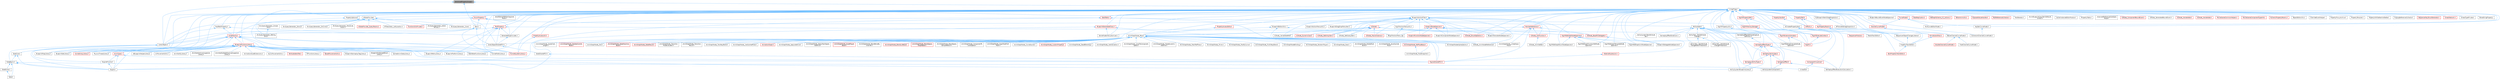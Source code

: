 digraph "SerializedPropertyScope.h"
{
 // INTERACTIVE_SVG=YES
 // LATEX_PDF_SIZE
  bgcolor="transparent";
  edge [fontname=Helvetica,fontsize=10,labelfontname=Helvetica,labelfontsize=10];
  node [fontname=Helvetica,fontsize=10,shape=box,height=0.2,width=0.4];
  Node1 [id="Node000001",label="SerializedPropertyScope.h",height=0.2,width=0.4,color="gray40", fillcolor="grey60", style="filled", fontcolor="black",tooltip=" "];
  Node1 -> Node2 [id="edge1_Node000001_Node000002",dir="back",color="steelblue1",style="solid",tooltip=" "];
  Node2 [id="Node000002",label="CoreUObject.h",height=0.2,width=0.4,color="grey40", fillcolor="white", style="filled",URL="$d0/ded/CoreUObject_8h.html",tooltip=" "];
  Node2 -> Node3 [id="edge2_Node000002_Node000003",dir="back",color="steelblue1",style="solid",tooltip=" "];
  Node3 [id="Node000003",label="Engine.h",height=0.2,width=0.4,color="grey40", fillcolor="white", style="filled",URL="$d1/d34/Public_2Engine_8h.html",tooltip=" "];
  Node2 -> Node4 [id="edge3_Node000002_Node000004",dir="back",color="steelblue1",style="solid",tooltip=" "];
  Node4 [id="Node000004",label="EngineMinimal.h",height=0.2,width=0.4,color="grey40", fillcolor="white", style="filled",URL="$d0/d2c/EngineMinimal_8h.html",tooltip=" "];
  Node4 -> Node3 [id="edge4_Node000004_Node000003",dir="back",color="steelblue1",style="solid",tooltip=" "];
  Node2 -> Node5 [id="edge5_Node000002_Node000005",dir="back",color="steelblue1",style="solid",tooltip=" "];
  Node5 [id="Node000005",label="SlateBasics.h",height=0.2,width=0.4,color="grey40", fillcolor="white", style="filled",URL="$da/d2f/SlateBasics_8h.html",tooltip=" "];
  Node5 -> Node3 [id="edge6_Node000005_Node000003",dir="back",color="steelblue1",style="solid",tooltip=" "];
  Node5 -> Node6 [id="edge7_Node000005_Node000006",dir="back",color="steelblue1",style="solid",tooltip=" "];
  Node6 [id="Node000006",label="Slate.h",height=0.2,width=0.4,color="grey40", fillcolor="white", style="filled",URL="$d2/dc0/Slate_8h.html",tooltip=" "];
  Node5 -> Node7 [id="edge8_Node000005_Node000007",dir="back",color="steelblue1",style="solid",tooltip=" "];
  Node7 [id="Node000007",label="SlateExtras.h",height=0.2,width=0.4,color="grey40", fillcolor="white", style="filled",URL="$d8/dec/SlateExtras_8h.html",tooltip=" "];
  Node7 -> Node6 [id="edge9_Node000007_Node000006",dir="back",color="steelblue1",style="solid",tooltip=" "];
  Node5 -> Node8 [id="edge10_Node000005_Node000008",dir="back",color="steelblue1",style="solid",tooltip=" "];
  Node8 [id="Node000008",label="UnrealEd.h",height=0.2,width=0.4,color="grey40", fillcolor="white", style="filled",URL="$d2/d5f/UnrealEd_8h.html",tooltip=" "];
  Node2 -> Node9 [id="edge11_Node000002_Node000009",dir="back",color="steelblue1",style="solid",tooltip=" "];
  Node9 [id="Node000009",label="SlateCore.h",height=0.2,width=0.4,color="grey40", fillcolor="white", style="filled",URL="$dc/d03/SlateCore_8h.html",tooltip=" "];
  Node9 -> Node3 [id="edge12_Node000009_Node000003",dir="back",color="steelblue1",style="solid",tooltip=" "];
  Node9 -> Node5 [id="edge13_Node000009_Node000005",dir="back",color="steelblue1",style="solid",tooltip=" "];
  Node1 -> Node10 [id="edge14_Node000001_Node000010",dir="back",color="steelblue1",style="solid",tooltip=" "];
  Node10 [id="Node000010",label="CoreUObjectSharedPCH.h",height=0.2,width=0.4,color="grey40", fillcolor="white", style="filled",URL="$de/d2f/CoreUObjectSharedPCH_8h.html",tooltip=" "];
  Node10 -> Node11 [id="edge15_Node000010_Node000011",dir="back",color="steelblue1",style="solid",tooltip=" "];
  Node11 [id="Node000011",label="SlateSharedPCH.h",height=0.2,width=0.4,color="grey40", fillcolor="white", style="filled",URL="$d1/dfc/SlateSharedPCH_8h.html",tooltip=" "];
  Node11 -> Node12 [id="edge16_Node000011_Node000012",dir="back",color="steelblue1",style="solid",tooltip=" "];
  Node12 [id="Node000012",label="EngineSharedPCH.h",height=0.2,width=0.4,color="red", fillcolor="#FFF0F0", style="filled",URL="$dc/dbb/EngineSharedPCH_8h.html",tooltip=" "];
  Node1 -> Node14 [id="edge17_Node000001_Node000014",dir="back",color="steelblue1",style="solid",tooltip=" "];
  Node14 [id="Node000014",label="UnrealType.h",height=0.2,width=0.4,color="grey40", fillcolor="white", style="filled",URL="$d6/d2f/UnrealType_8h.html",tooltip=" "];
  Node14 -> Node15 [id="edge18_Node000014_Node000015",dir="back",color="steelblue1",style="solid",tooltip=" "];
  Node15 [id="Node000015",label="AIDataProvider.h",height=0.2,width=0.4,color="grey40", fillcolor="white", style="filled",URL="$dd/d5b/AIDataProvider_8h.html",tooltip=" "];
  Node15 -> Node16 [id="edge19_Node000015_Node000016",dir="back",color="steelblue1",style="solid",tooltip=" "];
  Node16 [id="Node000016",label="AIDataProvider_QueryParams.h",height=0.2,width=0.4,color="red", fillcolor="#FFF0F0", style="filled",URL="$d3/dd9/AIDataProvider__QueryParams_8h.html",tooltip=" "];
  Node15 -> Node18 [id="edge20_Node000015_Node000018",dir="back",color="steelblue1",style="solid",tooltip=" "];
  Node18 [id="Node000018",label="BTDecorator_IsAtLocation.h",height=0.2,width=0.4,color="grey40", fillcolor="white", style="filled",URL="$dd/d6b/BTDecorator__IsAtLocation_8h.html",tooltip=" "];
  Node15 -> Node19 [id="edge21_Node000015_Node000019",dir="back",color="steelblue1",style="solid",tooltip=" "];
  Node19 [id="Node000019",label="EnvQueryGenerator_Actors\lOfClass.h",height=0.2,width=0.4,color="grey40", fillcolor="white", style="filled",URL="$d7/d2e/EnvQueryGenerator__ActorsOfClass_8h.html",tooltip=" "];
  Node15 -> Node20 [id="edge22_Node000015_Node000020",dir="back",color="steelblue1",style="solid",tooltip=" "];
  Node20 [id="Node000020",label="EnvQueryGenerator_Cone.h",height=0.2,width=0.4,color="grey40", fillcolor="white", style="filled",URL="$d5/deb/EnvQueryGenerator__Cone_8h.html",tooltip=" "];
  Node15 -> Node21 [id="edge23_Node000015_Node000021",dir="back",color="steelblue1",style="solid",tooltip=" "];
  Node21 [id="Node000021",label="EnvQueryGenerator_Donut.h",height=0.2,width=0.4,color="grey40", fillcolor="white", style="filled",URL="$d3/d40/EnvQueryGenerator__Donut_8h.html",tooltip=" "];
  Node15 -> Node22 [id="edge24_Node000015_Node000022",dir="back",color="steelblue1",style="solid",tooltip=" "];
  Node22 [id="Node000022",label="EnvQueryGenerator_OnCircle.h",height=0.2,width=0.4,color="grey40", fillcolor="white", style="filled",URL="$d5/de9/EnvQueryGenerator__OnCircle_8h.html",tooltip=" "];
  Node15 -> Node23 [id="edge25_Node000015_Node000023",dir="back",color="steelblue1",style="solid",tooltip=" "];
  Node23 [id="Node000023",label="EnvQueryGenerator_Pathing\lGrid.h",height=0.2,width=0.4,color="grey40", fillcolor="white", style="filled",URL="$d5/dd8/EnvQueryGenerator__PathingGrid_8h.html",tooltip=" "];
  Node15 -> Node24 [id="edge26_Node000015_Node000024",dir="back",color="steelblue1",style="solid",tooltip=" "];
  Node24 [id="Node000024",label="EnvQueryGenerator_Perceived\lActors.h",height=0.2,width=0.4,color="grey40", fillcolor="white", style="filled",URL="$db/d42/EnvQueryGenerator__PerceivedActors_8h.html",tooltip=" "];
  Node15 -> Node25 [id="edge27_Node000015_Node000025",dir="back",color="steelblue1",style="solid",tooltip=" "];
  Node25 [id="Node000025",label="EnvQueryGenerator_Simple\lGrid.h",height=0.2,width=0.4,color="grey40", fillcolor="white", style="filled",URL="$d9/d65/EnvQueryGenerator__SimpleGrid_8h.html",tooltip=" "];
  Node25 -> Node23 [id="edge28_Node000025_Node000023",dir="back",color="steelblue1",style="solid",tooltip=" "];
  Node14 -> Node26 [id="edge29_Node000014_Node000026",dir="back",color="steelblue1",style="solid",tooltip=" "];
  Node26 [id="Node000026",label="ActorElementEditorCopyAnd\lPaste.h",height=0.2,width=0.4,color="grey40", fillcolor="white", style="filled",URL="$d8/dc2/ActorElementEditorCopyAndPaste_8h.html",tooltip=" "];
  Node14 -> Node27 [id="edge30_Node000014_Node000027",dir="back",color="steelblue1",style="solid",tooltip=" "];
  Node27 [id="Node000027",label="AnimGraphNode_Base.h",height=0.2,width=0.4,color="grey40", fillcolor="white", style="filled",URL="$d0/dfb/AnimGraphNode__Base_8h.html",tooltip=" "];
  Node27 -> Node28 [id="edge31_Node000027_Node000028",dir="back",color="steelblue1",style="solid",tooltip=" "];
  Node28 [id="Node000028",label="AnimGraphNodeAlphaOptions.h",height=0.2,width=0.4,color="grey40", fillcolor="white", style="filled",URL="$d6/df6/AnimGraphNodeAlphaOptions_8h.html",tooltip=" "];
  Node27 -> Node29 [id="edge32_Node000027_Node000029",dir="back",color="steelblue1",style="solid",tooltip=" "];
  Node29 [id="Node000029",label="AnimGraphNodeBinding.h",height=0.2,width=0.4,color="grey40", fillcolor="white", style="filled",URL="$d6/d3b/AnimGraphNodeBinding_8h.html",tooltip=" "];
  Node27 -> Node30 [id="edge33_Node000027_Node000030",dir="back",color="steelblue1",style="solid",tooltip=" "];
  Node30 [id="Node000030",label="AnimGraphNode_ApplyAdditive.h",height=0.2,width=0.4,color="grey40", fillcolor="white", style="filled",URL="$da/d67/AnimGraphNode__ApplyAdditive_8h.html",tooltip=" "];
  Node27 -> Node31 [id="edge34_Node000027_Node000031",dir="back",color="steelblue1",style="solid",tooltip=" "];
  Node31 [id="Node000031",label="AnimGraphNode_ApplyMeshSpace\lAdditive.h",height=0.2,width=0.4,color="grey40", fillcolor="white", style="filled",URL="$dd/dc4/AnimGraphNode__ApplyMeshSpaceAdditive_8h.html",tooltip=" "];
  Node27 -> Node32 [id="edge35_Node000027_Node000032",dir="back",color="steelblue1",style="solid",tooltip=" "];
  Node32 [id="Node000032",label="AnimGraphNode_AssetPlayer\lBase.h",height=0.2,width=0.4,color="red", fillcolor="#FFF0F0", style="filled",URL="$d1/d4f/AnimGraphNode__AssetPlayerBase_8h.html",tooltip=" "];
  Node27 -> Node44 [id="edge36_Node000027_Node000044",dir="back",color="steelblue1",style="solid",tooltip=" "];
  Node44 [id="Node000044",label="AnimGraphNode_BlendBoneBy\lChannel.h",height=0.2,width=0.4,color="grey40", fillcolor="white", style="filled",URL="$de/da9/AnimGraphNode__BlendBoneByChannel_8h.html",tooltip=" "];
  Node27 -> Node45 [id="edge37_Node000027_Node000045",dir="back",color="steelblue1",style="solid",tooltip=" "];
  Node45 [id="Node000045",label="AnimGraphNode_BlendListBase.h",height=0.2,width=0.4,color="red", fillcolor="#FFF0F0", style="filled",URL="$d7/d20/AnimGraphNode__BlendListBase_8h.html",tooltip=" "];
  Node27 -> Node50 [id="edge38_Node000027_Node000050",dir="back",color="steelblue1",style="solid",tooltip=" "];
  Node50 [id="Node000050",label="AnimGraphNode_BlendSpace\lGraphBase.h",height=0.2,width=0.4,color="red", fillcolor="#FFF0F0", style="filled",URL="$d6/d44/AnimGraphNode__BlendSpaceGraphBase_8h.html",tooltip=" "];
  Node27 -> Node53 [id="edge39_Node000027_Node000053",dir="back",color="steelblue1",style="solid",tooltip=" "];
  Node53 [id="Node000053",label="AnimGraphNode_BlendSpace\lSampleResult.h",height=0.2,width=0.4,color="grey40", fillcolor="white", style="filled",URL="$de/df8/AnimGraphNode__BlendSpaceSampleResult_8h.html",tooltip=" "];
  Node27 -> Node54 [id="edge40_Node000027_Node000054",dir="back",color="steelblue1",style="solid",tooltip=" "];
  Node54 [id="Node000054",label="AnimGraphNode_ComponentTo\lLocalSpace.h",height=0.2,width=0.4,color="grey40", fillcolor="white", style="filled",URL="$d1/d3f/AnimGraphNode__ComponentToLocalSpace_8h.html",tooltip=" "];
  Node27 -> Node55 [id="edge41_Node000027_Node000055",dir="back",color="steelblue1",style="solid",tooltip=" "];
  Node55 [id="Node000055",label="AnimGraphNode_CopyPoseFrom\lMesh.h",height=0.2,width=0.4,color="grey40", fillcolor="white", style="filled",URL="$d6/d71/AnimGraphNode__CopyPoseFromMesh_8h.html",tooltip=" "];
  Node27 -> Node56 [id="edge42_Node000027_Node000056",dir="back",color="steelblue1",style="solid",tooltip=" "];
  Node56 [id="Node000056",label="AnimGraphNode_CurveSource.h",height=0.2,width=0.4,color="grey40", fillcolor="white", style="filled",URL="$dc/de5/AnimGraphNode__CurveSource_8h.html",tooltip=" "];
  Node27 -> Node57 [id="edge43_Node000027_Node000057",dir="back",color="steelblue1",style="solid",tooltip=" "];
  Node57 [id="Node000057",label="AnimGraphNode_CustomProperty.h",height=0.2,width=0.4,color="red", fillcolor="#FFF0F0", style="filled",URL="$d8/d3f/AnimGraphNode__CustomProperty_8h.html",tooltip=" "];
  Node27 -> Node61 [id="edge44_Node000027_Node000061",dir="back",color="steelblue1",style="solid",tooltip=" "];
  Node61 [id="Node000061",label="AnimGraphNode_DeadBlending.h",height=0.2,width=0.4,color="grey40", fillcolor="white", style="filled",URL="$d8/d73/AnimGraphNode__DeadBlending_8h.html",tooltip=" "];
  Node27 -> Node62 [id="edge45_Node000027_Node000062",dir="back",color="steelblue1",style="solid",tooltip=" "];
  Node62 [id="Node000062",label="AnimGraphNode_Inertialization.h",height=0.2,width=0.4,color="grey40", fillcolor="white", style="filled",URL="$d7/d66/AnimGraphNode__Inertialization_8h.html",tooltip=" "];
  Node27 -> Node63 [id="edge46_Node000027_Node000063",dir="back",color="steelblue1",style="solid",tooltip=" "];
  Node63 [id="Node000063",label="AnimGraphNode_LinkedInput\lPose.h",height=0.2,width=0.4,color="grey40", fillcolor="white", style="filled",URL="$d7/d8c/AnimGraphNode__LinkedInputPose_8h.html",tooltip=" "];
  Node27 -> Node64 [id="edge47_Node000027_Node000064",dir="back",color="steelblue1",style="solid",tooltip=" "];
  Node64 [id="Node000064",label="AnimGraphNode_LocalToComponent\lSpace.h",height=0.2,width=0.4,color="grey40", fillcolor="white", style="filled",URL="$d6/d01/AnimGraphNode__LocalToComponentSpace_8h.html",tooltip=" "];
  Node27 -> Node65 [id="edge48_Node000027_Node000065",dir="back",color="steelblue1",style="solid",tooltip=" "];
  Node65 [id="Node000065",label="AnimGraphNode_MakeDynamic\lAdditive.h",height=0.2,width=0.4,color="grey40", fillcolor="white", style="filled",URL="$d4/dc9/AnimGraphNode__MakeDynamicAdditive_8h.html",tooltip=" "];
  Node27 -> Node66 [id="edge49_Node000027_Node000066",dir="back",color="steelblue1",style="solid",tooltip=" "];
  Node66 [id="Node000066",label="AnimGraphNode_MeshRefPose.h",height=0.2,width=0.4,color="grey40", fillcolor="white", style="filled",URL="$d3/d58/AnimGraphNode__MeshRefPose_8h.html",tooltip=" "];
  Node27 -> Node67 [id="edge50_Node000027_Node000067",dir="back",color="steelblue1",style="solid",tooltip=" "];
  Node67 [id="Node000067",label="AnimGraphNode_Mirror.h",height=0.2,width=0.4,color="grey40", fillcolor="white", style="filled",URL="$de/d96/AnimGraphNode__Mirror_8h.html",tooltip=" "];
  Node27 -> Node68 [id="edge51_Node000027_Node000068",dir="back",color="steelblue1",style="solid",tooltip=" "];
  Node68 [id="Node000068",label="AnimGraphNode_ModifyCurve.h",height=0.2,width=0.4,color="grey40", fillcolor="white", style="filled",URL="$d5/d09/AnimGraphNode__ModifyCurve_8h.html",tooltip=" "];
  Node27 -> Node69 [id="edge52_Node000027_Node000069",dir="back",color="steelblue1",style="solid",tooltip=" "];
  Node69 [id="Node000069",label="AnimGraphNode_MultiWayBlend.h",height=0.2,width=0.4,color="grey40", fillcolor="white", style="filled",URL="$dd/dcb/AnimGraphNode__MultiWayBlend_8h.html",tooltip=" "];
  Node27 -> Node70 [id="edge53_Node000027_Node000070",dir="back",color="steelblue1",style="solid",tooltip=" "];
  Node70 [id="Node000070",label="AnimGraphNode_PoseSnapshot.h",height=0.2,width=0.4,color="grey40", fillcolor="white", style="filled",URL="$d1/d92/AnimGraphNode__PoseSnapshot_8h.html",tooltip=" "];
  Node27 -> Node71 [id="edge54_Node000027_Node000071",dir="back",color="steelblue1",style="solid",tooltip=" "];
  Node71 [id="Node000071",label="AnimGraphNode_RandomPlayer.h",height=0.2,width=0.4,color="grey40", fillcolor="white", style="filled",URL="$dc/d48/AnimGraphNode__RandomPlayer_8h.html",tooltip=" "];
  Node27 -> Node72 [id="edge55_Node000027_Node000072",dir="back",color="steelblue1",style="solid",tooltip=" "];
  Node72 [id="Node000072",label="AnimGraphNode_RefPoseBase.h",height=0.2,width=0.4,color="red", fillcolor="#FFF0F0", style="filled",URL="$d8/d34/AnimGraphNode__RefPoseBase_8h.html",tooltip=" "];
  Node72 -> Node70 [id="edge56_Node000072_Node000070",dir="back",color="steelblue1",style="solid",tooltip=" "];
  Node27 -> Node75 [id="edge57_Node000027_Node000075",dir="back",color="steelblue1",style="solid",tooltip=" "];
  Node75 [id="Node000075",label="AnimGraphNode_Root.h",height=0.2,width=0.4,color="grey40", fillcolor="white", style="filled",URL="$d2/d39/AnimGraphNode__Root_8h.html",tooltip=" "];
  Node27 -> Node76 [id="edge58_Node000027_Node000076",dir="back",color="steelblue1",style="solid",tooltip=" "];
  Node76 [id="Node000076",label="AnimGraphNode_RotateRoot\lBone.h",height=0.2,width=0.4,color="grey40", fillcolor="white", style="filled",URL="$d4/de0/AnimGraphNode__RotateRootBone_8h.html",tooltip=" "];
  Node27 -> Node77 [id="edge59_Node000027_Node000077",dir="back",color="steelblue1",style="solid",tooltip=" "];
  Node77 [id="Node000077",label="AnimGraphNode_SaveCached\lPose.h",height=0.2,width=0.4,color="grey40", fillcolor="white", style="filled",URL="$df/d5e/AnimGraphNode__SaveCachedPose_8h.html",tooltip=" "];
  Node27 -> Node78 [id="edge60_Node000027_Node000078",dir="back",color="steelblue1",style="solid",tooltip=" "];
  Node78 [id="Node000078",label="AnimGraphNode_ScaleChain\lLength.h",height=0.2,width=0.4,color="grey40", fillcolor="white", style="filled",URL="$d9/df8/AnimGraphNode__ScaleChainLength_8h.html",tooltip=" "];
  Node27 -> Node79 [id="edge61_Node000027_Node000079",dir="back",color="steelblue1",style="solid",tooltip=" "];
  Node79 [id="Node000079",label="AnimGraphNode_SkeletalControl\lBase.h",height=0.2,width=0.4,color="red", fillcolor="#FFF0F0", style="filled",URL="$d9/dff/AnimGraphNode__SkeletalControlBase_8h.html",tooltip=" "];
  Node27 -> Node104 [id="edge62_Node000027_Node000104",dir="back",color="steelblue1",style="solid",tooltip=" "];
  Node104 [id="Node000104",label="AnimGraphNode_Slot.h",height=0.2,width=0.4,color="grey40", fillcolor="white", style="filled",URL="$df/d63/AnimGraphNode__Slot_8h.html",tooltip=" "];
  Node27 -> Node105 [id="edge63_Node000027_Node000105",dir="back",color="steelblue1",style="solid",tooltip=" "];
  Node105 [id="Node000105",label="AnimGraphNode_StateMachine\lBase.h",height=0.2,width=0.4,color="red", fillcolor="#FFF0F0", style="filled",URL="$dc/d11/AnimGraphNode__StateMachineBase_8h.html",tooltip=" "];
  Node27 -> Node107 [id="edge64_Node000027_Node000107",dir="back",color="steelblue1",style="solid",tooltip=" "];
  Node107 [id="Node000107",label="AnimGraphNode_StateResult.h",height=0.2,width=0.4,color="red", fillcolor="#FFF0F0", style="filled",URL="$d3/d7e/AnimGraphNode__StateResult_8h.html",tooltip=" "];
  Node27 -> Node109 [id="edge65_Node000027_Node000109",dir="back",color="steelblue1",style="solid",tooltip=" "];
  Node109 [id="Node000109",label="AnimGraphNode_Transition\lPoseEvaluator.h",height=0.2,width=0.4,color="grey40", fillcolor="white", style="filled",URL="$d8/dec/AnimGraphNode__TransitionPoseEvaluator_8h.html",tooltip=" "];
  Node27 -> Node110 [id="edge66_Node000027_Node000110",dir="back",color="steelblue1",style="solid",tooltip=" "];
  Node110 [id="Node000110",label="AnimGraphNode_Transition\lResult.h",height=0.2,width=0.4,color="grey40", fillcolor="white", style="filled",URL="$d7/d74/AnimGraphNode__TransitionResult_8h.html",tooltip=" "];
  Node27 -> Node111 [id="edge67_Node000027_Node000111",dir="back",color="steelblue1",style="solid",tooltip=" "];
  Node111 [id="Node000111",label="AnimGraphNode_TwoWayBlend.h",height=0.2,width=0.4,color="grey40", fillcolor="white", style="filled",URL="$d0/df0/AnimGraphNode__TwoWayBlend_8h.html",tooltip=" "];
  Node27 -> Node112 [id="edge68_Node000027_Node000112",dir="back",color="steelblue1",style="solid",tooltip=" "];
  Node112 [id="Node000112",label="AnimGraphNode_UseCachedPose.h",height=0.2,width=0.4,color="grey40", fillcolor="white", style="filled",URL="$d8/d30/AnimGraphNode__UseCachedPose_8h.html",tooltip=" "];
  Node27 -> Node113 [id="edge69_Node000027_Node000113",dir="back",color="steelblue1",style="solid",tooltip=" "];
  Node113 [id="Node000113",label="AnimationGraph.h",height=0.2,width=0.4,color="red", fillcolor="#FFF0F0", style="filled",URL="$df/d2e/AnimationGraph_8h.html",tooltip=" "];
  Node27 -> Node118 [id="edge70_Node000027_Node000118",dir="back",color="steelblue1",style="solid",tooltip=" "];
  Node118 [id="Node000118",label="K2Node_AnimNodeReference.h",height=0.2,width=0.4,color="grey40", fillcolor="white", style="filled",URL="$d2/d81/K2Node__AnimNodeReference_8h.html",tooltip=" "];
  Node14 -> Node119 [id="edge71_Node000014_Node000119",dir="back",color="steelblue1",style="solid",tooltip=" "];
  Node119 [id="Node000119",label="AnimatedPropertyKey.h",height=0.2,width=0.4,color="grey40", fillcolor="white", style="filled",URL="$df/dee/AnimatedPropertyKey_8h.html",tooltip=" "];
  Node119 -> Node120 [id="edge72_Node000119_Node000120",dir="back",color="steelblue1",style="solid",tooltip=" "];
  Node120 [id="Node000120",label="BoolPropertyTrackEditor.h",height=0.2,width=0.4,color="red", fillcolor="#FFF0F0", style="filled",URL="$db/d07/BoolPropertyTrackEditor_8h.html",tooltip=" "];
  Node119 -> Node122 [id="edge73_Node000119_Node000122",dir="back",color="steelblue1",style="solid",tooltip=" "];
  Node122 [id="Node000122",label="ISequencerModule.h",height=0.2,width=0.4,color="red", fillcolor="#FFF0F0", style="filled",URL="$d7/d3b/ISequencerModule_8h.html",tooltip=" "];
  Node119 -> Node137 [id="edge74_Node000119_Node000137",dir="back",color="steelblue1",style="solid",tooltip=" "];
  Node137 [id="Node000137",label="ISequencerObjectChangeListener.h",height=0.2,width=0.4,color="grey40", fillcolor="white", style="filled",URL="$dc/d0b/ISequencerObjectChangeListener_8h.html",tooltip=" "];
  Node137 -> Node138 [id="edge75_Node000137_Node000138",dir="back",color="steelblue1",style="solid",tooltip=" "];
  Node138 [id="Node000138",label="PropertyTrackEditor.h",height=0.2,width=0.4,color="grey40", fillcolor="white", style="filled",URL="$da/d9a/PropertyTrackEditor_8h.html",tooltip=" "];
  Node138 -> Node120 [id="edge76_Node000138_Node000120",dir="back",color="steelblue1",style="solid",tooltip=" "];
  Node119 -> Node139 [id="edge77_Node000119_Node000139",dir="back",color="steelblue1",style="solid",tooltip=" "];
  Node139 [id="Node000139",label="MediaTrackEditor.h",height=0.2,width=0.4,color="grey40", fillcolor="white", style="filled",URL="$d0/d41/MediaTrackEditor_8h.html",tooltip=" "];
  Node119 -> Node138 [id="edge78_Node000119_Node000138",dir="back",color="steelblue1",style="solid",tooltip=" "];
  Node14 -> Node140 [id="edge79_Node000014_Node000140",dir="back",color="steelblue1",style="solid",tooltip=" "];
  Node140 [id="Node000140",label="AttributeSet.h",height=0.2,width=0.4,color="grey40", fillcolor="white", style="filled",URL="$da/d01/AttributeSet_8h.html",tooltip=" "];
  Node140 -> Node141 [id="edge80_Node000140_Node000141",dir="back",color="steelblue1",style="solid",tooltip=" "];
  Node141 [id="Node000141",label="AbilitySystemBlueprintLibrary.h",height=0.2,width=0.4,color="grey40", fillcolor="white", style="filled",URL="$d5/dd6/AbilitySystemBlueprintLibrary_8h.html",tooltip=" "];
  Node140 -> Node142 [id="edge81_Node000140_Node000142",dir="back",color="steelblue1",style="solid",tooltip=" "];
  Node142 [id="Node000142",label="AbilitySystemComponent.h",height=0.2,width=0.4,color="grey40", fillcolor="white", style="filled",URL="$d0/da3/AbilitySystemComponent_8h.html",tooltip=" "];
  Node140 -> Node143 [id="edge82_Node000140_Node000143",dir="back",color="steelblue1",style="solid",tooltip=" "];
  Node143 [id="Node000143",label="AbilitySystemTestAttribute\lSet.h",height=0.2,width=0.4,color="grey40", fillcolor="white", style="filled",URL="$df/d1f/AbilitySystemTestAttributeSet_8h.html",tooltip=" "];
  Node140 -> Node144 [id="edge83_Node000140_Node000144",dir="back",color="steelblue1",style="solid",tooltip=" "];
  Node144 [id="Node000144",label="AbilityTask_WaitAttribute\lChange.h",height=0.2,width=0.4,color="grey40", fillcolor="white", style="filled",URL="$dd/d60/AbilityTask__WaitAttributeChange_8h.html",tooltip=" "];
  Node144 -> Node145 [id="edge84_Node000144_Node000145",dir="back",color="steelblue1",style="solid",tooltip=" "];
  Node145 [id="Node000145",label="AbilityTask_WaitAttribute\lChangeRatioThreshold.h",height=0.2,width=0.4,color="grey40", fillcolor="white", style="filled",URL="$de/d5e/AbilityTask__WaitAttributeChangeRatioThreshold_8h.html",tooltip=" "];
  Node144 -> Node146 [id="edge85_Node000144_Node000146",dir="back",color="steelblue1",style="solid",tooltip=" "];
  Node146 [id="Node000146",label="AbilityTask_WaitAttribute\lChangeThreshold.h",height=0.2,width=0.4,color="grey40", fillcolor="white", style="filled",URL="$db/d3e/AbilityTask__WaitAttributeChangeThreshold_8h.html",tooltip=" "];
  Node140 -> Node145 [id="edge86_Node000140_Node000145",dir="back",color="steelblue1",style="solid",tooltip=" "];
  Node140 -> Node146 [id="edge87_Node000140_Node000146",dir="back",color="steelblue1",style="solid",tooltip=" "];
  Node140 -> Node147 [id="edge88_Node000140_Node000147",dir="back",color="steelblue1",style="solid",tooltip=" "];
  Node147 [id="Node000147",label="GameplayAbilitySpec.h",height=0.2,width=0.4,color="red", fillcolor="#FFF0F0", style="filled",URL="$dd/daf/GameplayAbilitySpec_8h.html",tooltip=" "];
  Node147 -> Node142 [id="edge89_Node000147_Node000142",dir="back",color="steelblue1",style="solid",tooltip=" "];
  Node147 -> Node192 [id="edge90_Node000147_Node000192",dir="back",color="steelblue1",style="solid",tooltip=" "];
  Node192 [id="Node000192",label="GameplayAbilityTypes.h",height=0.2,width=0.4,color="red", fillcolor="#FFF0F0", style="filled",URL="$d1/dd9/GameplayAbilityTypes_8h.html",tooltip=" "];
  Node192 -> Node141 [id="edge91_Node000192_Node000141",dir="back",color="steelblue1",style="solid",tooltip=" "];
  Node147 -> Node199 [id="edge92_Node000147_Node000199",dir="back",color="steelblue1",style="solid",tooltip=" "];
  Node199 [id="Node000199",label="GameplayEffect.h",height=0.2,width=0.4,color="red", fillcolor="#FFF0F0", style="filled",URL="$d4/d15/GameplayEffect_8h.html",tooltip=" "];
  Node199 -> Node142 [id="edge93_Node000199_Node000142",dir="back",color="steelblue1",style="solid",tooltip=" "];
  Node199 -> Node210 [id="edge94_Node000199_Node000210",dir="back",color="steelblue1",style="solid",tooltip=" "];
  Node210 [id="Node000210",label="GameplayEffectExecutionCalculation.h",height=0.2,width=0.4,color="grey40", fillcolor="white", style="filled",URL="$df/d9d/GameplayEffectExecutionCalculation_8h.html",tooltip=" "];
  Node140 -> Node192 [id="edge95_Node000140_Node000192",dir="back",color="steelblue1",style="solid",tooltip=" "];
  Node140 -> Node199 [id="edge96_Node000140_Node000199",dir="back",color="steelblue1",style="solid",tooltip=" "];
  Node140 -> Node217 [id="edge97_Node000140_Node000217",dir="back",color="steelblue1",style="solid",tooltip=" "];
  Node217 [id="Node000217",label="GameplayEffectAttributeCapture\lDefinition.h",height=0.2,width=0.4,color="grey40", fillcolor="white", style="filled",URL="$dd/d62/GameplayEffectAttributeCaptureDefinition_8h.html",tooltip=" "];
  Node217 -> Node218 [id="edge98_Node000217_Node000218",dir="back",color="steelblue1",style="solid",tooltip=" "];
  Node218 [id="Node000218",label="GameplayEffectTypes.h",height=0.2,width=0.4,color="red", fillcolor="#FFF0F0", style="filled",URL="$d7/d59/GameplayEffectTypes_8h.html",tooltip=" "];
  Node218 -> Node141 [id="edge99_Node000218_Node000141",dir="back",color="steelblue1",style="solid",tooltip=" "];
  Node218 -> Node147 [id="edge100_Node000218_Node000147",dir="back",color="steelblue1",style="solid",tooltip=" "];
  Node218 -> Node192 [id="edge101_Node000218_Node000192",dir="back",color="steelblue1",style="solid",tooltip=" "];
  Node218 -> Node199 [id="edge102_Node000218_Node000199",dir="back",color="steelblue1",style="solid",tooltip=" "];
  Node218 -> Node210 [id="edge103_Node000218_Node000210",dir="back",color="steelblue1",style="solid",tooltip=" "];
  Node140 -> Node240 [id="edge104_Node000140_Node000240",dir="back",color="steelblue1",style="solid",tooltip=" "];
  Node240 [id="Node000240",label="GameplayEffectExtension.h",height=0.2,width=0.4,color="grey40", fillcolor="white", style="filled",URL="$d6/db4/GameplayEffectExtension_8h.html",tooltip=" "];
  Node140 -> Node218 [id="edge105_Node000140_Node000218",dir="back",color="steelblue1",style="solid",tooltip=" "];
  Node14 -> Node241 [id="edge106_Node000014_Node000241",dir="back",color="steelblue1",style="solid",tooltip=" "];
  Node241 [id="Node000241",label="BPVariableDragDropAction.h",height=0.2,width=0.4,color="grey40", fillcolor="white", style="filled",URL="$dd/d23/BPVariableDragDropAction_8h.html",tooltip=" "];
  Node14 -> Node242 [id="edge107_Node000014_Node000242",dir="back",color="steelblue1",style="solid",tooltip=" "];
  Node242 [id="Node000242",label="BezierChannelCurveModel.h",height=0.2,width=0.4,color="grey40", fillcolor="white", style="filled",URL="$d3/d63/BezierChannelCurveModel_8h.html",tooltip=" "];
  Node242 -> Node243 [id="edge108_Node000242_Node000243",dir="back",color="steelblue1",style="solid",tooltip=" "];
  Node243 [id="Node000243",label="DoubleChannelCurveModel.h",height=0.2,width=0.4,color="red", fillcolor="#FFF0F0", style="filled",URL="$d1/d5b/DoubleChannelCurveModel_8h.html",tooltip=" "];
  Node242 -> Node245 [id="edge109_Node000242_Node000245",dir="back",color="steelblue1",style="solid",tooltip=" "];
  Node245 [id="Node000245",label="FloatChannelCurveModel.h",height=0.2,width=0.4,color="grey40", fillcolor="white", style="filled",URL="$d0/d27/FloatChannelCurveModel_8h.html",tooltip=" "];
  Node14 -> Node246 [id="edge110_Node000014_Node000246",dir="back",color="steelblue1",style="solid",tooltip=" "];
  Node246 [id="Node000246",label="BlueprintActionFilter.h",height=0.2,width=0.4,color="grey40", fillcolor="white", style="filled",URL="$d5/d2a/BlueprintActionFilter_8h.html",tooltip=" "];
  Node246 -> Node247 [id="edge111_Node000246_Node000247",dir="back",color="steelblue1",style="solid",tooltip=" "];
  Node247 [id="Node000247",label="BlueprintActionMenuUtils.h",height=0.2,width=0.4,color="grey40", fillcolor="white", style="filled",URL="$d3/dad/BlueprintActionMenuUtils_8h.html",tooltip=" "];
  Node246 -> Node248 [id="edge112_Node000246_Node000248",dir="back",color="steelblue1",style="solid",tooltip=" "];
  Node248 [id="Node000248",label="BlueprintComponentNodeSpawner.h",height=0.2,width=0.4,color="grey40", fillcolor="white", style="filled",URL="$d2/d98/BlueprintComponentNodeSpawner_8h.html",tooltip=" "];
  Node246 -> Node249 [id="edge113_Node000246_Node000249",dir="back",color="steelblue1",style="solid",tooltip=" "];
  Node249 [id="Node000249",label="BlueprintDragDropMenuItem.h",height=0.2,width=0.4,color="grey40", fillcolor="white", style="filled",URL="$dc/deb/BlueprintDragDropMenuItem_8h.html",tooltip=" "];
  Node246 -> Node250 [id="edge114_Node000246_Node000250",dir="back",color="steelblue1",style="solid",tooltip=" "];
  Node250 [id="Node000250",label="BlueprintFunctionNodeSpawner.h",height=0.2,width=0.4,color="red", fillcolor="#FFF0F0", style="filled",URL="$d0/d59/BlueprintFunctionNodeSpawner_8h.html",tooltip=" "];
  Node246 -> Node252 [id="edge115_Node000246_Node000252",dir="back",color="steelblue1",style="solid",tooltip=" "];
  Node252 [id="Node000252",label="BlueprintNodeSpawner.h",height=0.2,width=0.4,color="red", fillcolor="#FFF0F0", style="filled",URL="$d1/de9/BlueprintNodeSpawner_8h.html",tooltip=" "];
  Node252 -> Node248 [id="edge116_Node000252_Node000248",dir="back",color="steelblue1",style="solid",tooltip=" "];
  Node252 -> Node250 [id="edge117_Node000252_Node000250",dir="back",color="steelblue1",style="solid",tooltip=" "];
  Node252 -> Node260 [id="edge118_Node000252_Node000260",dir="back",color="steelblue1",style="solid",tooltip=" "];
  Node260 [id="Node000260",label="BlueprintVariableNodeSpawner.h",height=0.2,width=0.4,color="grey40", fillcolor="white", style="filled",URL="$db/dba/BlueprintVariableNodeSpawner_8h.html",tooltip=" "];
  Node252 -> Node262 [id="edge119_Node000252_Node000262",dir="back",color="steelblue1",style="solid",tooltip=" "];
  Node262 [id="Node000262",label="RigVMEdGraphNodeSpawner.h",height=0.2,width=0.4,color="red", fillcolor="#FFF0F0", style="filled",URL="$d4/d8b/RigVMEdGraphNodeSpawner_8h.html",tooltip=" "];
  Node262 -> Node263 [id="edge120_Node000262_Node000263",dir="back",color="steelblue1",style="solid",tooltip=" "];
  Node263 [id="Node000263",label="RigVMEdGraphEnumNodeSpawner.h",height=0.2,width=0.4,color="grey40", fillcolor="white", style="filled",URL="$d3/dfd/RigVMEdGraphEnumNodeSpawner_8h.html",tooltip=" "];
  Node262 -> Node264 [id="edge121_Node000262_Node000264",dir="back",color="steelblue1",style="solid",tooltip=" "];
  Node264 [id="Node000264",label="RigVMEdGraphFunctionRefNode\lSpawner.h",height=0.2,width=0.4,color="grey40", fillcolor="white", style="filled",URL="$d3/d16/RigVMEdGraphFunctionRefNodeSpawner_8h.html",tooltip=" "];
  Node262 -> Node266 [id="edge122_Node000262_Node000266",dir="back",color="steelblue1",style="solid",tooltip=" "];
  Node266 [id="Node000266",label="RigVMEdGraphTemplateNode\lSpawner.h",height=0.2,width=0.4,color="grey40", fillcolor="white", style="filled",URL="$d9/d6c/RigVMEdGraphTemplateNodeSpawner_8h.html",tooltip=" "];
  Node262 -> Node267 [id="edge123_Node000262_Node000267",dir="back",color="steelblue1",style="solid",tooltip=" "];
  Node267 [id="Node000267",label="RigVMEdGraphUnitNodeSpawner.h",height=0.2,width=0.4,color="grey40", fillcolor="white", style="filled",URL="$d3/d6b/RigVMEdGraphUnitNodeSpawner_8h.html",tooltip=" "];
  Node262 -> Node268 [id="edge124_Node000262_Node000268",dir="back",color="steelblue1",style="solid",tooltip=" "];
  Node268 [id="Node000268",label="RigVMEdGraphVariableNode\lSpawner.h",height=0.2,width=0.4,color="grey40", fillcolor="white", style="filled",URL="$d0/d83/RigVMEdGraphVariableNodeSpawner_8h.html",tooltip=" "];
  Node252 -> Node269 [id="edge125_Node000252_Node000269",dir="back",color="steelblue1",style="solid",tooltip=" "];
  Node269 [id="Node000269",label="SRigVMActionMenu.cpp",height=0.2,width=0.4,color="grey40", fillcolor="white", style="filled",URL="$dc/d4c/SRigVMActionMenu_8cpp.html",tooltip=" "];
  Node246 -> Node260 [id="edge126_Node000246_Node000260",dir="back",color="steelblue1",style="solid",tooltip=" "];
  Node246 -> Node270 [id="edge127_Node000246_Node000270",dir="back",color="steelblue1",style="solid",tooltip=" "];
  Node270 [id="Node000270",label="K2Node.h",height=0.2,width=0.4,color="red", fillcolor="#FFF0F0", style="filled",URL="$d5/d94/K2Node_8h.html",tooltip=" "];
  Node270 -> Node27 [id="edge128_Node000270_Node000027",dir="back",color="steelblue1",style="solid",tooltip=" "];
  Node270 -> Node118 [id="edge129_Node000270_Node000118",dir="back",color="steelblue1",style="solid",tooltip=" "];
  Node270 -> Node277 [id="edge130_Node000270_Node000277",dir="back",color="steelblue1",style="solid",tooltip=" "];
  Node277 [id="Node000277",label="K2Node_BaseMCDelegate.h",height=0.2,width=0.4,color="red", fillcolor="#FFF0F0", style="filled",URL="$dd/d9b/K2Node__BaseMCDelegate_8h.html",tooltip=" "];
  Node277 -> Node259 [id="edge131_Node000277_Node000259",dir="back",color="steelblue1",style="solid",tooltip=" "];
  Node259 [id="Node000259",label="BlueprintDelegateNodeSpawner.h",height=0.2,width=0.4,color="grey40", fillcolor="white", style="filled",URL="$dc/d16/BlueprintDelegateNodeSpawner_8h.html",tooltip=" "];
  Node270 -> Node285 [id="edge132_Node000270_Node000285",dir="back",color="steelblue1",style="solid",tooltip=" "];
  Node285 [id="Node000285",label="K2Node_CallFunction.h",height=0.2,width=0.4,color="red", fillcolor="#FFF0F0", style="filled",URL="$d5/d5f/K2Node__CallFunction_8h.html",tooltip=" "];
  Node285 -> Node288 [id="edge133_Node000285_Node000288",dir="back",color="steelblue1",style="solid",tooltip=" "];
  Node288 [id="Node000288",label="K2Node_AnimGetter.h",height=0.2,width=0.4,color="grey40", fillcolor="white", style="filled",URL="$dc/d9a/K2Node__AnimGetter_8h.html",tooltip=" "];
  Node270 -> Node315 [id="edge134_Node000270_Node000315",dir="back",color="steelblue1",style="solid",tooltip=" "];
  Node315 [id="Node000315",label="K2Node_DynamicCast.h",height=0.2,width=0.4,color="red", fillcolor="#FFF0F0", style="filled",URL="$dc/d1c/K2Node__DynamicCast_8h.html",tooltip=" "];
  Node270 -> Node359 [id="edge135_Node000270_Node000359",dir="back",color="steelblue1",style="solid",tooltip=" "];
  Node359 [id="Node000359",label="K2Node_GetArrayItem.h",height=0.2,width=0.4,color="red", fillcolor="#FFF0F0", style="filled",URL="$df/db6/K2Node__GetArrayItem_8h.html",tooltip=" "];
  Node270 -> Node366 [id="edge136_Node000270_Node000366",dir="back",color="steelblue1",style="solid",tooltip=" "];
  Node366 [id="Node000366",label="K2Node_GetSubsystem.h",height=0.2,width=0.4,color="grey40", fillcolor="white", style="filled",URL="$d6/d44/K2Node__GetSubsystem_8h.html",tooltip=" "];
  Node270 -> Node350 [id="edge137_Node000270_Node000350",dir="back",color="steelblue1",style="solid",tooltip=" "];
  Node350 [id="Node000350",label="K2Node_MacroInstance.h",height=0.2,width=0.4,color="red", fillcolor="#FFF0F0", style="filled",URL="$d1/d45/K2Node__MacroInstance_8h.html",tooltip=" "];
  Node270 -> Node390 [id="edge138_Node000270_Node000390",dir="back",color="steelblue1",style="solid",tooltip=" "];
  Node390 [id="Node000390",label="K2Node_StructOperation.h",height=0.2,width=0.4,color="red", fillcolor="#FFF0F0", style="filled",URL="$d1/d1c/K2Node__StructOperation_8h.html",tooltip=" "];
  Node270 -> Node404 [id="edge139_Node000270_Node000404",dir="back",color="steelblue1",style="solid",tooltip=" "];
  Node404 [id="Node000404",label="K2Node_VariableSetRef.h",height=0.2,width=0.4,color="grey40", fillcolor="white", style="filled",URL="$dc/de5/K2Node__VariableSetRef_8h.html",tooltip=" "];
  Node246 -> Node288 [id="edge140_Node000246_Node000288",dir="back",color="steelblue1",style="solid",tooltip=" "];
  Node246 -> Node118 [id="edge141_Node000246_Node000118",dir="back",color="steelblue1",style="solid",tooltip=" "];
  Node246 -> Node285 [id="edge142_Node000246_Node000285",dir="back",color="steelblue1",style="solid",tooltip=" "];
  Node246 -> Node315 [id="edge143_Node000246_Node000315",dir="back",color="steelblue1",style="solid",tooltip=" "];
  Node246 -> Node359 [id="edge144_Node000246_Node000359",dir="back",color="steelblue1",style="solid",tooltip=" "];
  Node246 -> Node366 [id="edge145_Node000246_Node000366",dir="back",color="steelblue1",style="solid",tooltip=" "];
  Node246 -> Node350 [id="edge146_Node000246_Node000350",dir="back",color="steelblue1",style="solid",tooltip=" "];
  Node246 -> Node390 [id="edge147_Node000246_Node000390",dir="back",color="steelblue1",style="solid",tooltip=" "];
  Node246 -> Node404 [id="edge148_Node000246_Node000404",dir="back",color="steelblue1",style="solid",tooltip=" "];
  Node246 -> Node405 [id="edge149_Node000246_Node000405",dir="back",color="steelblue1",style="solid",tooltip=" "];
  Node405 [id="Node000405",label="RigVMActionMenuUtils.h",height=0.2,width=0.4,color="grey40", fillcolor="white", style="filled",URL="$dd/d72/RigVMActionMenuUtils_8h.html",tooltip=" "];
  Node405 -> Node269 [id="edge150_Node000405_Node000269",dir="back",color="steelblue1",style="solid",tooltip=" "];
  Node246 -> Node262 [id="edge151_Node000246_Node000262",dir="back",color="steelblue1",style="solid",tooltip=" "];
  Node14 -> Node257 [id="edge152_Node000014_Node000257",dir="back",color="steelblue1",style="solid",tooltip=" "];
  Node257 [id="Node000257",label="BlueprintBoundEventNodeSpawner.h",height=0.2,width=0.4,color="grey40", fillcolor="white", style="filled",URL="$dc/d31/BlueprintBoundEventNodeSpawner_8h.html",tooltip=" "];
  Node14 -> Node259 [id="edge153_Node000014_Node000259",dir="back",color="steelblue1",style="solid",tooltip=" "];
  Node14 -> Node330 [id="edge154_Node000014_Node000330",dir="back",color="steelblue1",style="solid",tooltip=" "];
  Node330 [id="Node000330",label="BlueprintEditorUtils.h",height=0.2,width=0.4,color="grey40", fillcolor="white", style="filled",URL="$d7/d3d/BlueprintEditorUtils_8h.html",tooltip=" "];
  Node330 -> Node28 [id="edge155_Node000330_Node000028",dir="back",color="steelblue1",style="solid",tooltip=" "];
  Node330 -> Node331 [id="edge156_Node000330_Node000331",dir="back",color="steelblue1",style="solid",tooltip=" "];
  Node331 [id="Node000331",label="GameModeInfoCustomizer.h",height=0.2,width=0.4,color="grey40", fillcolor="white", style="filled",URL="$d5/df3/GameModeInfoCustomizer_8h.html",tooltip=" "];
  Node330 -> Node269 [id="edge157_Node000330_Node000269",dir="back",color="steelblue1",style="solid",tooltip=" "];
  Node14 -> Node406 [id="edge158_Node000014_Node000406",dir="back",color="steelblue1",style="solid",tooltip=" "];
  Node406 [id="Node000406",label="BlueprintFunctionLibrary.h",height=0.2,width=0.4,color="red", fillcolor="#FFF0F0", style="filled",URL="$d3/d94/BlueprintFunctionLibrary_8h.html",tooltip=" "];
  Node406 -> Node407 [id="edge159_Node000406_Node000407",dir="back",color="steelblue1",style="solid",tooltip=" "];
  Node407 [id="Node000407",label="AIBlueprintHelperLibrary.h",height=0.2,width=0.4,color="grey40", fillcolor="white", style="filled",URL="$dc/d00/AIBlueprintHelperLibrary_8h.html",tooltip=" "];
  Node406 -> Node141 [id="edge160_Node000406_Node000141",dir="back",color="steelblue1",style="solid",tooltip=" "];
  Node406 -> Node408 [id="edge161_Node000406_Node000408",dir="back",color="steelblue1",style="solid",tooltip=" "];
  Node408 [id="Node000408",label="AirMovementUtils.h",height=0.2,width=0.4,color="grey40", fillcolor="white", style="filled",URL="$df/d55/AirMovementUtils_8h.html",tooltip=" "];
  Node406 -> Node409 [id="edge162_Node000406_Node000409",dir="back",color="steelblue1",style="solid",tooltip=" "];
  Node409 [id="Node000409",label="AnimNotifyLibrary.h",height=0.2,width=0.4,color="grey40", fillcolor="white", style="filled",URL="$d0/d81/AnimNotifyLibrary_8h.html",tooltip=" "];
  Node406 -> Node410 [id="edge163_Node000406_Node000410",dir="back",color="steelblue1",style="solid",tooltip=" "];
  Node410 [id="Node000410",label="AnimNotifyMirrorInspection\lLibrary.h",height=0.2,width=0.4,color="grey40", fillcolor="white", style="filled",URL="$df/ddd/AnimNotifyMirrorInspectionLibrary_8h.html",tooltip=" "];
  Node406 -> Node411 [id="edge164_Node000406_Node000411",dir="back",color="steelblue1",style="solid",tooltip=" "];
  Node411 [id="Node000411",label="AnimNotifyStateMachineInspection\lLibrary.h",height=0.2,width=0.4,color="grey40", fillcolor="white", style="filled",URL="$de/de3/AnimNotifyStateMachineInspectionLibrary_8h.html",tooltip=" "];
  Node406 -> Node412 [id="edge165_Node000406_Node000412",dir="back",color="steelblue1",style="solid",tooltip=" "];
  Node412 [id="Node000412",label="AnimTypes.h",height=0.2,width=0.4,color="red", fillcolor="#FFF0F0", style="filled",URL="$d5/d84/AnimTypes_8h.html",tooltip=" "];
  Node412 -> Node3 [id="edge166_Node000412_Node000003",dir="back",color="steelblue1",style="solid",tooltip=" "];
  Node412 -> Node4 [id="edge167_Node000412_Node000004",dir="back",color="steelblue1",style="solid",tooltip=" "];
  Node412 -> Node12 [id="edge168_Node000412_Node000012",dir="back",color="steelblue1",style="solid",tooltip=" "];
  Node406 -> Node625 [id="edge169_Node000406_Node000625",dir="back",color="steelblue1",style="solid",tooltip=" "];
  Node625 [id="Node000625",label="AnimationAssetExtensions.h",height=0.2,width=0.4,color="grey40", fillcolor="white", style="filled",URL="$d4/d37/AnimationAssetExtensions_8h.html",tooltip=" "];
  Node406 -> Node705 [id="edge170_Node000406_Node000705",dir="back",color="steelblue1",style="solid",tooltip=" "];
  Node705 [id="Node000705",label="AsyncMovementUtils.h",height=0.2,width=0.4,color="grey40", fillcolor="white", style="filled",URL="$d4/d3a/AsyncMovementUtils_8h.html",tooltip=" "];
  Node406 -> Node627 [id="edge171_Node000406_Node000627",dir="back",color="steelblue1",style="solid",tooltip=" "];
  Node627 [id="Node000627",label="AttributeIdentifier.h",height=0.2,width=0.4,color="red", fillcolor="#FFF0F0", style="filled",URL="$df/daa/AttributeIdentifier_8h.html",tooltip=" "];
  Node406 -> Node706 [id="edge172_Node000406_Node000706",dir="back",color="steelblue1",style="solid",tooltip=" "];
  Node706 [id="Node000706",label="BTFunctionLibrary.h",height=0.2,width=0.4,color="grey40", fillcolor="white", style="filled",URL="$d5/ddd/BTFunctionLibrary_8h.html",tooltip=" "];
  Node406 -> Node707 [id="edge173_Node000406_Node000707",dir="back",color="steelblue1",style="solid",tooltip=" "];
  Node707 [id="Node000707",label="BasedMovementUtils.h",height=0.2,width=0.4,color="red", fillcolor="#FFF0F0", style="filled",URL="$d8/d85/BasedMovementUtils_8h.html",tooltip=" "];
  Node406 -> Node721 [id="edge174_Node000406_Node000721",dir="back",color="steelblue1",style="solid",tooltip=" "];
  Node721 [id="Node000721",label="BlueprintGameplayTagLibrary.h",height=0.2,width=0.4,color="grey40", fillcolor="white", style="filled",URL="$db/d22/BlueprintGameplayTagLibrary_8h.html",tooltip=" "];
  Node406 -> Node722 [id="edge175_Node000406_Node000722",dir="back",color="steelblue1",style="solid",tooltip=" "];
  Node722 [id="Node000722",label="BlueprintInstancedStruct\lLibrary.h",height=0.2,width=0.4,color="grey40", fillcolor="white", style="filled",URL="$d6/dbb/BlueprintInstancedStructLibrary_8h.html",tooltip=" "];
  Node406 -> Node723 [id="edge176_Node000406_Node000723",dir="back",color="steelblue1",style="solid",tooltip=" "];
  Node723 [id="Node000723",label="BlueprintMapLibrary.h",height=0.2,width=0.4,color="grey40", fillcolor="white", style="filled",URL="$d2/d19/BlueprintMapLibrary_8h.html",tooltip=" "];
  Node406 -> Node724 [id="edge177_Node000406_Node000724",dir="back",color="steelblue1",style="solid",tooltip=" "];
  Node724 [id="Node000724",label="BlueprintPathsLibrary.h",height=0.2,width=0.4,color="grey40", fillcolor="white", style="filled",URL="$d1/db0/BlueprintPathsLibrary_8h.html",tooltip=" "];
  Node406 -> Node725 [id="edge178_Node000406_Node000725",dir="back",color="steelblue1",style="solid",tooltip=" "];
  Node725 [id="Node000725",label="BlueprintPlatformLibrary.h",height=0.2,width=0.4,color="grey40", fillcolor="white", style="filled",URL="$da/d13/BlueprintPlatformLibrary_8h.html",tooltip=" "];
  Node406 -> Node726 [id="edge179_Node000406_Node000726",dir="back",color="steelblue1",style="solid",tooltip=" "];
  Node726 [id="Node000726",label="BlueprintSetLibrary.h",height=0.2,width=0.4,color="grey40", fillcolor="white", style="filled",URL="$d2/d1a/BlueprintSetLibrary_8h.html",tooltip=" "];
  Node406 -> Node598 [id="edge180_Node000406_Node000598",dir="back",color="steelblue1",style="solid",tooltip=" "];
  Node598 [id="Node000598",label="CachedAnimDataLibrary.h",height=0.2,width=0.4,color="grey40", fillcolor="white", style="filled",URL="$d2/dd7/CachedAnimDataLibrary_8h.html",tooltip=" "];
  Node406 -> Node737 [id="edge181_Node000406_Node000737",dir="back",color="steelblue1",style="solid",tooltip=" "];
  Node737 [id="Node000737",label="DataTableFunctionLibrary.h",height=0.2,width=0.4,color="grey40", fillcolor="white", style="filled",URL="$d8/df7/DataTableFunctionLibrary_8h.html",tooltip=" "];
  Node406 -> Node3 [id="edge182_Node000406_Node000003",dir="back",color="steelblue1",style="solid",tooltip=" "];
  Node406 -> Node12 [id="edge183_Node000406_Node000012",dir="back",color="steelblue1",style="solid",tooltip=" "];
  Node406 -> Node765 [id="edge184_Node000406_Node000765",dir="back",color="steelblue1",style="solid",tooltip=" "];
  Node765 [id="Node000765",label="KismetArrayLibrary.h",height=0.2,width=0.4,color="red", fillcolor="#FFF0F0", style="filled",URL="$d0/d04/KismetArrayLibrary_8h.html",tooltip=" "];
  Node406 -> Node771 [id="edge185_Node000406_Node000771",dir="back",color="steelblue1",style="solid",tooltip=" "];
  Node771 [id="Node000771",label="KismetMathLibrary.h",height=0.2,width=0.4,color="grey40", fillcolor="white", style="filled",URL="$d9/d07/KismetMathLibrary_8h.html",tooltip=" "];
  Node406 -> Node776 [id="edge186_Node000406_Node000776",dir="back",color="steelblue1",style="solid",tooltip=" "];
  Node776 [id="Node000776",label="KismetSystemLibrary.h",height=0.2,width=0.4,color="red", fillcolor="#FFF0F0", style="filled",URL="$da/d0f/KismetSystemLibrary_8h.html",tooltip=" "];
  Node406 -> Node920 [id="edge187_Node000406_Node000920",dir="back",color="steelblue1",style="solid",tooltip=" "];
  Node920 [id="Node000920",label="PhysicsThreadLibrary.h",height=0.2,width=0.4,color="grey40", fillcolor="white", style="filled",URL="$dd/df6/PhysicsThreadLibrary_8h.html",tooltip=" "];
  Node14 -> Node987 [id="edge188_Node000014_Node000987",dir="back",color="steelblue1",style="solid",tooltip=" "];
  Node987 [id="Node000987",label="BlueprintGeneratedClass.h",height=0.2,width=0.4,color="red", fillcolor="#FFF0F0", style="filled",URL="$d6/d77/BlueprintGeneratedClass_8h.html",tooltip=" "];
  Node987 -> Node3 [id="edge189_Node000987_Node000003",dir="back",color="steelblue1",style="solid",tooltip=" "];
  Node987 -> Node12 [id="edge190_Node000987_Node000012",dir="back",color="steelblue1",style="solid",tooltip=" "];
  Node987 -> Node331 [id="edge191_Node000987_Node000331",dir="back",color="steelblue1",style="solid",tooltip=" "];
  Node14 -> Node723 [id="edge192_Node000014_Node000723",dir="back",color="steelblue1",style="solid",tooltip=" "];
  Node14 -> Node726 [id="edge193_Node000014_Node000726",dir="back",color="steelblue1",style="solid",tooltip=" "];
  Node14 -> Node260 [id="edge194_Node000014_Node000260",dir="back",color="steelblue1",style="solid",tooltip=" "];
  Node14 -> Node1017 [id="edge195_Node000014_Node001017",dir="back",color="steelblue1",style="solid",tooltip=" "];
  Node1017 [id="Node001017",label="ChannelCurveModel.h",height=0.2,width=0.4,color="red", fillcolor="#FFF0F0", style="filled",URL="$de/dfa/ChannelCurveModel_8h.html",tooltip=" "];
  Node1017 -> Node242 [id="edge196_Node001017_Node000242",dir="back",color="steelblue1",style="solid",tooltip=" "];
  Node14 -> Node745 [id="edge197_Node000014_Node000745",dir="back",color="steelblue1",style="solid",tooltip=" "];
  Node745 [id="Node000745",label="ComponentVisualizer.h",height=0.2,width=0.4,color="red", fillcolor="#FFF0F0", style="filled",URL="$d3/d9b/ComponentVisualizer_8h.html",tooltip=" "];
  Node745 -> Node8 [id="edge198_Node000745_Node000008",dir="back",color="steelblue1",style="solid",tooltip=" "];
  Node14 -> Node1021 [id="edge199_Node000014_Node001021",dir="back",color="steelblue1",style="solid",tooltip=" "];
  Node1021 [id="Node001021",label="ConstraintChannelCurveModel.h",height=0.2,width=0.4,color="grey40", fillcolor="white", style="filled",URL="$d9/d5f/ConstraintChannelCurveModel_8h.html",tooltip=" "];
  Node14 -> Node2 [id="edge200_Node000014_Node000002",dir="back",color="steelblue1",style="solid",tooltip=" "];
  Node14 -> Node10 [id="edge201_Node000014_Node000010",dir="back",color="steelblue1",style="solid",tooltip=" "];
  Node14 -> Node1022 [id="edge202_Node000014_Node001022",dir="back",color="steelblue1",style="solid",tooltip=" "];
  Node1022 [id="Node001022",label="CurveModel.h",height=0.2,width=0.4,color="red", fillcolor="#FFF0F0", style="filled",URL="$de/d1c/CurveModel_8h.html",tooltip=" "];
  Node1022 -> Node1017 [id="edge203_Node001022_Node001017",dir="back",color="steelblue1",style="solid",tooltip=" "];
  Node1022 -> Node1041 [id="edge204_Node001022_Node001041",dir="back",color="steelblue1",style="solid",tooltip=" "];
  Node1041 [id="Node001041",label="KeyBarCurveModel.h",height=0.2,width=0.4,color="grey40", fillcolor="white", style="filled",URL="$d7/da1/KeyBarCurveModel_8h.html",tooltip=" "];
  Node1041 -> Node1021 [id="edge205_Node001041_Node001021",dir="back",color="steelblue1",style="solid",tooltip=" "];
  Node1022 -> Node1043 [id="edge206_Node001022_Node001043",dir="back",color="steelblue1",style="solid",tooltip=" "];
  Node1043 [id="Node001043",label="RichCurveEditorModel.h",height=0.2,width=0.4,color="grey40", fillcolor="white", style="filled",URL="$d9/d48/RichCurveEditorModel_8h.html",tooltip=" "];
  Node14 -> Node1045 [id="edge207_Node000014_Node001045",dir="back",color="steelblue1",style="solid",tooltip=" "];
  Node1045 [id="Node001045",label="DataReplication.h",height=0.2,width=0.4,color="red", fillcolor="#FFF0F0", style="filled",URL="$d8/d2a/DataReplication_8h.html",tooltip=" "];
  Node14 -> Node1047 [id="edge208_Node000014_Node001047",dir="back",color="steelblue1",style="solid",tooltip=" "];
  Node1047 [id="Node001047",label="DataTable.h",height=0.2,width=0.4,color="red", fillcolor="#FFF0F0", style="filled",URL="$d3/dba/DataTable_8h.html",tooltip=" "];
  Node1047 -> Node140 [id="edge209_Node001047_Node000140",dir="back",color="steelblue1",style="solid",tooltip=" "];
  Node1047 -> Node737 [id="edge210_Node001047_Node000737",dir="back",color="steelblue1",style="solid",tooltip=" "];
  Node1047 -> Node3 [id="edge211_Node001047_Node000003",dir="back",color="steelblue1",style="solid",tooltip=" "];
  Node1047 -> Node12 [id="edge212_Node001047_Node000012",dir="back",color="steelblue1",style="solid",tooltip=" "];
  Node14 -> Node737 [id="edge213_Node000014_Node000737",dir="back",color="steelblue1",style="solid",tooltip=" "];
  Node14 -> Node1161 [id="edge214_Node000014_Node001161",dir="back",color="steelblue1",style="solid",tooltip=" "];
  Node1161 [id="Node001161",label="DiffUtils.h",height=0.2,width=0.4,color="red", fillcolor="#FFF0F0", style="filled",URL="$d4/d91/DiffUtils_8h.html",tooltip=" "];
  Node14 -> Node1169 [id="edge215_Node000014_Node001169",dir="back",color="steelblue1",style="solid",tooltip=" "];
  Node1169 [id="Node001169",label="EdGraphSchema_K2_Actions.h",height=0.2,width=0.4,color="red", fillcolor="#FFF0F0", style="filled",URL="$d8/d9c/EdGraphSchema__K2__Actions_8h.html",tooltip=" "];
  Node14 -> Node529 [id="edge216_Node000014_Node000529",dir="back",color="steelblue1",style="solid",tooltip=" "];
  Node529 [id="Node000529",label="EditorAnimUtils.h",height=0.2,width=0.4,color="red", fillcolor="#FFF0F0", style="filled",URL="$d1/dd4/EditorAnimUtils_8h.html",tooltip=" "];
  Node14 -> Node1171 [id="edge217_Node000014_Node001171",dir="back",color="steelblue1",style="solid",tooltip=" "];
  Node1171 [id="Node001171",label="EnumProperty.h",height=0.2,width=0.4,color="red", fillcolor="#FFF0F0", style="filled",URL="$de/d91/EnumProperty_8h.html",tooltip=" "];
  Node1171 -> Node2 [id="edge218_Node001171_Node000002",dir="back",color="steelblue1",style="solid",tooltip=" "];
  Node1171 -> Node1172 [id="edge219_Node001171_Node001172",dir="back",color="steelblue1",style="solid",tooltip=" "];
  Node1172 [id="Node001172",label="GeneratedCppIncludes.h",height=0.2,width=0.4,color="grey40", fillcolor="white", style="filled",URL="$d5/d24/GeneratedCppIncludes_8h.html",tooltip=" "];
  Node1172 -> Node10 [id="edge220_Node001172_Node000010",dir="back",color="steelblue1",style="solid",tooltip=" "];
  Node1171 -> Node1173 [id="edge221_Node001171_Node001173",dir="back",color="steelblue1",style="solid",tooltip=" "];
  Node1173 [id="Node001173",label="RigVMMemoryStorage.h",height=0.2,width=0.4,color="red", fillcolor="#FFF0F0", style="filled",URL="$d1/dd5/RigVMMemoryStorage_8h.html",tooltip=" "];
  Node1173 -> Node1174 [id="edge222_Node001173_Node001174",dir="back",color="steelblue1",style="solid",tooltip=" "];
  Node1174 [id="Node001174",label="RigVM.h",height=0.2,width=0.4,color="red", fillcolor="#FFF0F0", style="filled",URL="$d0/d5e/RigVM_8h.html",tooltip=" "];
  Node1173 -> Node1232 [id="edge223_Node001173_Node001232",dir="back",color="steelblue1",style="solid",tooltip=" "];
  Node1232 [id="Node001232",label="RigVMExecuteContext.h",height=0.2,width=0.4,color="red", fillcolor="#FFF0F0", style="filled",URL="$d8/d0d/RigVMExecuteContext_8h.html",tooltip=" "];
  Node1232 -> Node1174 [id="edge224_Node001232_Node001174",dir="back",color="steelblue1",style="solid",tooltip=" "];
  Node1171 -> Node1311 [id="edge225_Node001171_Node001311",dir="back",color="steelblue1",style="solid",tooltip=" "];
  Node1311 [id="Node001311",label="Stack.h",height=0.2,width=0.4,color="grey40", fillcolor="white", style="filled",URL="$dc/db6/Stack_8h.html",tooltip=" "];
  Node1311 -> Node2 [id="edge226_Node001311_Node000002",dir="back",color="steelblue1",style="solid",tooltip=" "];
  Node1311 -> Node10 [id="edge227_Node001311_Node000010",dir="back",color="steelblue1",style="solid",tooltip=" "];
  Node1311 -> Node771 [id="edge228_Node001311_Node000771",dir="back",color="steelblue1",style="solid",tooltip=" "];
  Node1311 -> Node1312 [id="edge229_Node001311_Node001312",dir="back",color="steelblue1",style="solid",tooltip=" "];
  Node1312 [id="Node001312",label="ScriptMacros.h",height=0.2,width=0.4,color="red", fillcolor="#FFF0F0", style="filled",URL="$d9/d99/ScriptMacros_8h.html",tooltip=" "];
  Node1312 -> Node406 [id="edge230_Node001312_Node000406",dir="back",color="steelblue1",style="solid",tooltip=" "];
  Node1312 -> Node723 [id="edge231_Node001312_Node000723",dir="back",color="steelblue1",style="solid",tooltip=" "];
  Node1312 -> Node726 [id="edge232_Node001312_Node000726",dir="back",color="steelblue1",style="solid",tooltip=" "];
  Node1312 -> Node2 [id="edge233_Node001312_Node000002",dir="back",color="steelblue1",style="solid",tooltip=" "];
  Node1312 -> Node10 [id="edge234_Node001312_Node000010",dir="back",color="steelblue1",style="solid",tooltip=" "];
  Node1312 -> Node737 [id="edge235_Node001312_Node000737",dir="back",color="steelblue1",style="solid",tooltip=" "];
  Node1312 -> Node765 [id="edge236_Node001312_Node000765",dir="back",color="steelblue1",style="solid",tooltip=" "];
  Node1312 -> Node771 [id="edge237_Node001312_Node000771",dir="back",color="steelblue1",style="solid",tooltip=" "];
  Node1312 -> Node776 [id="edge238_Node001312_Node000776",dir="back",color="steelblue1",style="solid",tooltip=" "];
  Node1312 -> Node920 [id="edge239_Node001312_Node000920",dir="back",color="steelblue1",style="solid",tooltip=" "];
  Node14 -> Node2593 [id="edge240_Node000014_Node002593",dir="back",color="steelblue1",style="solid",tooltip=" "];
  Node2593 [id="Node002593",label="ExposedValueHandler.h",height=0.2,width=0.4,color="red", fillcolor="#FFF0F0", style="filled",URL="$df/d8c/ExposedValueHandler_8h.html",tooltip=" "];
  Node14 -> Node2595 [id="edge241_Node000014_Node002595",dir="back",color="steelblue1",style="solid",tooltip=" "];
  Node2595 [id="Node002595",label="FastReferenceCollector.h",height=0.2,width=0.4,color="red", fillcolor="#FFF0F0", style="filled",URL="$dd/d44/FastReferenceCollector_8h.html",tooltip=" "];
  Node14 -> Node2598 [id="edge242_Node000014_Node002598",dir="back",color="steelblue1",style="solid",tooltip=" "];
  Node2598 [id="Node002598",label="FieldIterator.h",height=0.2,width=0.4,color="grey40", fillcolor="white", style="filled",URL="$db/daa/FieldIterator_8h.html",tooltip=" "];
  Node14 -> Node2599 [id="edge243_Node000014_Node002599",dir="back",color="steelblue1",style="solid",tooltip=" "];
  Node2599 [id="Node002599",label="FieldPathProperty.h",height=0.2,width=0.4,color="grey40", fillcolor="white", style="filled",URL="$d9/d38/FieldPathProperty_8h.html",tooltip=" "];
  Node2599 -> Node2 [id="edge244_Node002599_Node000002",dir="back",color="steelblue1",style="solid",tooltip=" "];
  Node2599 -> Node1172 [id="edge245_Node002599_Node001172",dir="back",color="steelblue1",style="solid",tooltip=" "];
  Node2599 -> Node1312 [id="edge246_Node002599_Node001312",dir="back",color="steelblue1",style="solid",tooltip=" "];
  Node14 -> Node2600 [id="edge247_Node000014_Node002600",dir="back",color="steelblue1",style="solid",tooltip=" "];
  Node2600 [id="Node002600",label="FunctionUtilsPrivate.h",height=0.2,width=0.4,color="red", fillcolor="#FFF0F0", style="filled",URL="$d1/d21/FunctionUtilsPrivate_8h.html",tooltip=" "];
  Node14 -> Node331 [id="edge248_Node000014_Node000331",dir="back",color="steelblue1",style="solid",tooltip=" "];
  Node14 -> Node210 [id="edge249_Node000014_Node000210",dir="back",color="steelblue1",style="solid",tooltip=" "];
  Node14 -> Node1172 [id="edge250_Node000014_Node001172",dir="back",color="steelblue1",style="solid",tooltip=" "];
  Node14 -> Node2602 [id="edge251_Node000014_Node002602",dir="back",color="steelblue1",style="solid",tooltip=" "];
  Node2602 [id="Node002602",label="IAnimBlueprintCopyTermDefaults\lContext.h",height=0.2,width=0.4,color="grey40", fillcolor="white", style="filled",URL="$dc/d21/IAnimBlueprintCopyTermDefaultsContext_8h.html",tooltip=" "];
  Node14 -> Node2603 [id="edge252_Node000014_Node002603",dir="back",color="steelblue1",style="solid",tooltip=" "];
  Node2603 [id="Node002603",label="ILevelInstanceEditorModule.h",height=0.2,width=0.4,color="grey40", fillcolor="white", style="filled",URL="$d4/d1d/ILevelInstanceEditorModule_8h.html",tooltip=" "];
  Node14 -> Node2604 [id="edge253_Node000014_Node002604",dir="back",color="steelblue1",style="solid",tooltip=" "];
  Node2604 [id="Node002604",label="IPropertyAccessEditor.h",height=0.2,width=0.4,color="red", fillcolor="#FFF0F0", style="filled",URL="$de/d40/IPropertyAccessEditor_8h.html",tooltip=" "];
  Node2604 -> Node27 [id="edge254_Node002604_Node000027",dir="back",color="steelblue1",style="solid",tooltip=" "];
  Node14 -> Node2605 [id="edge255_Node000014_Node002605",dir="back",color="steelblue1",style="solid",tooltip=" "];
  Node2605 [id="Node002605",label="IPropertyTable.h",height=0.2,width=0.4,color="grey40", fillcolor="white", style="filled",URL="$d5/d90/IPropertyTable_8h.html",tooltip=" "];
  Node14 -> Node2606 [id="edge256_Node000014_Node002606",dir="back",color="steelblue1",style="solid",tooltip=" "];
  Node2606 [id="Node002606",label="InstancedReferenceSubobject\lHelper.h",height=0.2,width=0.4,color="grey40", fillcolor="white", style="filled",URL="$d5/d98/InstancedReferenceSubobjectHelper_8h.html",tooltip=" "];
  Node14 -> Node277 [id="edge257_Node000014_Node000277",dir="back",color="steelblue1",style="solid",tooltip=" "];
  Node14 -> Node335 [id="edge258_Node000014_Node000335",dir="back",color="steelblue1",style="solid",tooltip=" "];
  Node335 [id="Node000335",label="K2Node_ComponentBoundEvent.h",height=0.2,width=0.4,color="red", fillcolor="#FFF0F0", style="filled",URL="$d7/d15/K2Node__ComponentBoundEvent_8h.html",tooltip=" "];
  Node14 -> Node336 [id="edge259_Node000014_Node000336",dir="back",color="steelblue1",style="solid",tooltip=" "];
  Node336 [id="Node000336",label="K2Node_GeneratedBoundEvent.h",height=0.2,width=0.4,color="grey40", fillcolor="white", style="filled",URL="$d4/dc1/K2Node__GeneratedBoundEvent_8h.html",tooltip=" "];
  Node14 -> Node390 [id="edge260_Node000014_Node000390",dir="back",color="steelblue1",style="solid",tooltip=" "];
  Node14 -> Node402 [id="edge261_Node000014_Node000402",dir="back",color="steelblue1",style="solid",tooltip=" "];
  Node402 [id="Node000402",label="K2Node_VariableGet.h",height=0.2,width=0.4,color="red", fillcolor="#FFF0F0", style="filled",URL="$d3/de0/K2Node__VariableGet_8h.html",tooltip=" "];
  Node14 -> Node403 [id="edge262_Node000014_Node000403",dir="back",color="steelblue1",style="solid",tooltip=" "];
  Node403 [id="Node000403",label="K2Node_VariableSet.h",height=0.2,width=0.4,color="red", fillcolor="#FFF0F0", style="filled",URL="$d9/d54/K2Node__VariableSet_8h.html",tooltip=" "];
  Node14 -> Node1041 [id="edge263_Node000014_Node001041",dir="back",color="steelblue1",style="solid",tooltip=" "];
  Node14 -> Node2607 [id="edge264_Node000014_Node002607",dir="back",color="steelblue1",style="solid",tooltip=" "];
  Node2607 [id="Node002607",label="KeyPropertyParams.h",height=0.2,width=0.4,color="red", fillcolor="#FFF0F0", style="filled",URL="$d8/d86/KeyPropertyParams_8h.html",tooltip=" "];
  Node2607 -> Node137 [id="edge265_Node002607_Node000137",dir="back",color="steelblue1",style="solid",tooltip=" "];
  Node2607 -> Node138 [id="edge266_Node002607_Node000138",dir="back",color="steelblue1",style="solid",tooltip=" "];
  Node14 -> Node765 [id="edge267_Node000014_Node000765",dir="back",color="steelblue1",style="solid",tooltip=" "];
  Node14 -> Node771 [id="edge268_Node000014_Node000771",dir="back",color="steelblue1",style="solid",tooltip=" "];
  Node14 -> Node776 [id="edge269_Node000014_Node000776",dir="back",color="steelblue1",style="solid",tooltip=" "];
  Node14 -> Node2615 [id="edge270_Node000014_Node002615",dir="back",color="steelblue1",style="solid",tooltip=" "];
  Node2615 [id="Node002615",label="MaterialExpression.h",height=0.2,width=0.4,color="red", fillcolor="#FFF0F0", style="filled",URL="$df/de6/MaterialExpression_8h.html",tooltip=" "];
  Node2615 -> Node12 [id="edge271_Node002615_Node000012",dir="back",color="steelblue1",style="solid",tooltip=" "];
  Node14 -> Node2912 [id="edge272_Node000014_Node002912",dir="back",color="steelblue1",style="solid",tooltip=" "];
  Node2912 [id="Node002912",label="MemberReference.h",height=0.2,width=0.4,color="red", fillcolor="#FFF0F0", style="filled",URL="$dc/d3d/MemberReference_8h.html",tooltip=" "];
  Node2912 -> Node27 [id="edge273_Node002912_Node000027",dir="back",color="steelblue1",style="solid",tooltip=" "];
  Node2912 -> Node63 [id="edge274_Node002912_Node000063",dir="back",color="steelblue1",style="solid",tooltip=" "];
  Node2912 -> Node12 [id="edge275_Node002912_Node000012",dir="back",color="steelblue1",style="solid",tooltip=" "];
  Node2912 -> Node277 [id="edge276_Node002912_Node000277",dir="back",color="steelblue1",style="solid",tooltip=" "];
  Node2912 -> Node285 [id="edge277_Node002912_Node000285",dir="back",color="steelblue1",style="solid",tooltip=" "];
  Node14 -> Node2914 [id="edge278_Node000014_Node002914",dir="back",color="steelblue1",style="solid",tooltip=" "];
  Node2914 [id="Node002914",label="MovieSceneCommonHelpers.h",height=0.2,width=0.4,color="red", fillcolor="#FFF0F0", style="filled",URL="$d9/dd2/MovieSceneCommonHelpers_8h.html",tooltip=" "];
  Node14 -> Node2977 [id="edge279_Node000014_Node002977",dir="back",color="steelblue1",style="solid",tooltip=" "];
  Node2977 [id="Node002977",label="MovieSceneComponentTypeInfo.h",height=0.2,width=0.4,color="red", fillcolor="#FFF0F0", style="filled",URL="$d7/d1a/MovieSceneComponentTypeInfo_8h.html",tooltip=" "];
  Node14 -> Node3046 [id="edge280_Node000014_Node003046",dir="back",color="steelblue1",style="solid",tooltip=" "];
  Node3046 [id="Node003046",label="MovieSceneTrack.h",height=0.2,width=0.4,color="red", fillcolor="#FFF0F0", style="filled",URL="$d6/db2/MovieSceneTrack_8h.html",tooltip=" "];
  Node3046 -> Node138 [id="edge281_Node003046_Node000138",dir="back",color="steelblue1",style="solid",tooltip=" "];
  Node14 -> Node323 [id="edge282_Node000014_Node000323",dir="back",color="steelblue1",style="solid",tooltip=" "];
  Node323 [id="Node000323",label="MyBlueprintItemDragDropAction.h",height=0.2,width=0.4,color="grey40", fillcolor="white", style="filled",URL="$da/d11/MyBlueprintItemDragDropAction_8h.html",tooltip=" "];
  Node323 -> Node241 [id="edge283_Node000323_Node000241",dir="back",color="steelblue1",style="solid",tooltip=" "];
  Node14 -> Node3075 [id="edge284_Node000014_Node003075",dir="back",color="steelblue1",style="solid",tooltip=" "];
  Node3075 [id="Node003075",label="NumericPropertyParams.h",height=0.2,width=0.4,color="red", fillcolor="#FFF0F0", style="filled",URL="$d9/d7b/NumericPropertyParams_8h.html",tooltip=" "];
  Node14 -> Node3076 [id="edge285_Node000014_Node003076",dir="back",color="steelblue1",style="solid",tooltip=" "];
  Node3076 [id="Node003076",label="ObjectEditorUtils.h",height=0.2,width=0.4,color="grey40", fillcolor="white", style="filled",URL="$d3/d5e/ObjectEditorUtils_8h.html",tooltip=" "];
  Node14 -> Node3077 [id="edge286_Node000014_Node003077",dir="back",color="steelblue1",style="solid",tooltip=" "];
  Node3077 [id="Node003077",label="OverrideEventHelper.h",height=0.2,width=0.4,color="grey40", fillcolor="white", style="filled",URL="$de/d34/OverrideEventHelper_8h.html",tooltip=" "];
  Node14 -> Node920 [id="edge287_Node000014_Node000920",dir="back",color="steelblue1",style="solid",tooltip=" "];
  Node14 -> Node3078 [id="edge288_Node000014_Node003078",dir="back",color="steelblue1",style="solid",tooltip=" "];
  Node3078 [id="Node003078",label="PropertyAccessUtil.h",height=0.2,width=0.4,color="red", fillcolor="#FFF0F0", style="filled",URL="$dd/d5d/PropertyAccessUtil_8h.html",tooltip=" "];
  Node3078 -> Node776 [id="edge289_Node003078_Node000776",dir="back",color="steelblue1",style="solid",tooltip=" "];
  Node14 -> Node3143 [id="edge290_Node000014_Node003143",dir="back",color="steelblue1",style="solid",tooltip=" "];
  Node3143 [id="Node003143",label="PropertyHandle.h",height=0.2,width=0.4,color="red", fillcolor="#FFF0F0", style="filled",URL="$d7/d90/PropertyHandle_8h.html",tooltip=" "];
  Node3143 -> Node1161 [id="edge291_Node003143_Node001161",dir="back",color="steelblue1",style="solid",tooltip=" "];
  Node14 -> Node3179 [id="edge292_Node000014_Node003179",dir="back",color="steelblue1",style="solid",tooltip=" "];
  Node3179 [id="Node003179",label="PropertyOptional.h",height=0.2,width=0.4,color="grey40", fillcolor="white", style="filled",URL="$db/d05/PropertyOptional_8h.html",tooltip=" "];
  Node3179 -> Node2600 [id="edge293_Node003179_Node002600",dir="back",color="steelblue1",style="solid",tooltip=" "];
  Node3179 -> Node1312 [id="edge294_Node003179_Node001312",dir="back",color="steelblue1",style="solid",tooltip=" "];
  Node14 -> Node3180 [id="edge295_Node000014_Node003180",dir="back",color="steelblue1",style="solid",tooltip=" "];
  Node3180 [id="Node003180",label="PropertyPath.h",height=0.2,width=0.4,color="red", fillcolor="#FFF0F0", style="filled",URL="$df/d3e/PropertyPath_8h.html",tooltip=" "];
  Node3180 -> Node1161 [id="edge296_Node003180_Node001161",dir="back",color="steelblue1",style="solid",tooltip=" "];
  Node3180 -> Node2607 [id="edge297_Node003180_Node002607",dir="back",color="steelblue1",style="solid",tooltip=" "];
  Node14 -> Node3182 [id="edge298_Node000014_Node003182",dir="back",color="steelblue1",style="solid",tooltip=" "];
  Node3182 [id="Node003182",label="PropertyProxyArchive.h",height=0.2,width=0.4,color="grey40", fillcolor="white", style="filled",URL="$d7/d1f/PropertyProxyArchive_8h.html",tooltip=" "];
  Node14 -> Node3183 [id="edge299_Node000014_Node003183",dir="back",color="steelblue1",style="solid",tooltip=" "];
  Node3183 [id="Node003183",label="PropertyTempVal.h",height=0.2,width=0.4,color="grey40", fillcolor="white", style="filled",URL="$dc/de7/PropertyTempVal_8h.html",tooltip=" "];
  Node14 -> Node3184 [id="edge300_Node000014_Node003184",dir="back",color="steelblue1",style="solid",tooltip=" "];
  Node3184 [id="Node003184",label="PropertyWithSetterAndGetter.h",height=0.2,width=0.4,color="grey40", fillcolor="white", style="filled",URL="$d6/d7f/PropertyWithSetterAndGetter_8h.html",tooltip=" "];
  Node14 -> Node3185 [id="edge301_Node000014_Node003185",dir="back",color="steelblue1",style="solid",tooltip=" "];
  Node3185 [id="Node003185",label="PurgingReferenceCollector.h",height=0.2,width=0.4,color="grey40", fillcolor="white", style="filled",URL="$d1/d11/PurgingReferenceCollector_8h.html",tooltip=" "];
  Node14 -> Node1043 [id="edge302_Node000014_Node001043",dir="back",color="steelblue1",style="solid",tooltip=" "];
  Node14 -> Node1174 [id="edge303_Node000014_Node001174",dir="back",color="steelblue1",style="solid",tooltip=" "];
  Node14 -> Node263 [id="edge304_Node000014_Node000263",dir="back",color="steelblue1",style="solid",tooltip=" "];
  Node14 -> Node264 [id="edge305_Node000014_Node000264",dir="back",color="steelblue1",style="solid",tooltip=" "];
  Node14 -> Node266 [id="edge306_Node000014_Node000266",dir="back",color="steelblue1",style="solid",tooltip=" "];
  Node14 -> Node267 [id="edge307_Node000014_Node000267",dir="back",color="steelblue1",style="solid",tooltip=" "];
  Node14 -> Node268 [id="edge308_Node000014_Node000268",dir="back",color="steelblue1",style="solid",tooltip=" "];
  Node14 -> Node1232 [id="edge309_Node000014_Node001232",dir="back",color="steelblue1",style="solid",tooltip=" "];
  Node14 -> Node3186 [id="edge310_Node000014_Node003186",dir="back",color="steelblue1",style="solid",tooltip=" "];
  Node3186 [id="Node003186",label="RigVMExternalVariable.h",height=0.2,width=0.4,color="red", fillcolor="#FFF0F0", style="filled",URL="$d4/d6f/RigVMExternalVariable_8h.html",tooltip=" "];
  Node3186 -> Node1174 [id="edge311_Node003186_Node001174",dir="back",color="steelblue1",style="solid",tooltip=" "];
  Node3186 -> Node268 [id="edge312_Node003186_Node000268",dir="back",color="steelblue1",style="solid",tooltip=" "];
  Node14 -> Node1173 [id="edge313_Node000014_Node001173",dir="back",color="steelblue1",style="solid",tooltip=" "];
  Node14 -> Node3187 [id="edge314_Node000014_Node003187",dir="back",color="steelblue1",style="solid",tooltip=" "];
  Node3187 [id="Node003187",label="RigVMPropertyPath.h",height=0.2,width=0.4,color="red", fillcolor="#FFF0F0", style="filled",URL="$da/dfd/RigVMPropertyPath_8h.html",tooltip=" "];
  Node3187 -> Node1174 [id="edge315_Node003187_Node001174",dir="back",color="steelblue1",style="solid",tooltip=" "];
  Node3187 -> Node1173 [id="edge316_Node003187_Node001173",dir="back",color="steelblue1",style="solid",tooltip=" "];
  Node14 -> Node3188 [id="edge317_Node000014_Node003188",dir="back",color="steelblue1",style="solid",tooltip=" "];
  Node3188 [id="Node003188",label="RigVMPropertyUtils.h",height=0.2,width=0.4,color="grey40", fillcolor="white", style="filled",URL="$d9/d7b/RigVMPropertyUtils_8h.html",tooltip=" "];
  Node3188 -> Node3186 [id="edge318_Node003188_Node003186",dir="back",color="steelblue1",style="solid",tooltip=" "];
  Node14 -> Node1312 [id="edge319_Node000014_Node001312",dir="back",color="steelblue1",style="solid",tooltip=" "];
  Node14 -> Node2964 [id="edge320_Node000014_Node002964",dir="back",color="steelblue1",style="solid",tooltip=" "];
  Node2964 [id="Node002964",label="SequencerKeyStructGenerator.h",height=0.2,width=0.4,color="red", fillcolor="#FFF0F0", style="filled",URL="$d1/df1/SequencerKeyStructGenerator_8h.html",tooltip=" "];
  Node14 -> Node1311 [id="edge321_Node000014_Node001311",dir="back",color="steelblue1",style="solid",tooltip=" "];
  Node14 -> Node3189 [id="edge322_Node000014_Node003189",dir="back",color="steelblue1",style="solid",tooltip=" "];
  Node3189 [id="Node003189",label="TextProperty.h",height=0.2,width=0.4,color="red", fillcolor="#FFF0F0", style="filled",URL="$d5/d51/TextProperty_8h.html",tooltip=" "];
  Node3189 -> Node724 [id="edge323_Node003189_Node000724",dir="back",color="steelblue1",style="solid",tooltip=" "];
  Node3189 -> Node725 [id="edge324_Node003189_Node000725",dir="back",color="steelblue1",style="solid",tooltip=" "];
  Node3189 -> Node2 [id="edge325_Node003189_Node000002",dir="back",color="steelblue1",style="solid",tooltip=" "];
  Node3189 -> Node10 [id="edge326_Node003189_Node000010",dir="back",color="steelblue1",style="solid",tooltip=" "];
  Node3189 -> Node1172 [id="edge327_Node003189_Node001172",dir="back",color="steelblue1",style="solid",tooltip=" "];
  Node3189 -> Node776 [id="edge328_Node003189_Node000776",dir="back",color="steelblue1",style="solid",tooltip=" "];
  Node3189 -> Node3186 [id="edge329_Node003189_Node003186",dir="back",color="steelblue1",style="solid",tooltip=" "];
  Node14 -> Node3194 [id="edge330_Node000014_Node003194",dir="back",color="steelblue1",style="solid",tooltip=" "];
  Node3194 [id="Node003194",label="UnrealNetwork.h",height=0.2,width=0.4,color="red", fillcolor="#FFF0F0", style="filled",URL="$dc/ddb/UnrealNetwork_8h.html",tooltip=" "];
  Node14 -> Node3195 [id="edge331_Node000014_Node003195",dir="back",color="steelblue1",style="solid",tooltip=" "];
  Node3195 [id="Node003195",label="UnrealTypePrivate.h",height=0.2,width=0.4,color="grey40", fillcolor="white", style="filled",URL="$d0/d8d/UnrealTypePrivate_8h.html",tooltip=" "];
  Node14 -> Node3196 [id="edge332_Node000014_Node003196",dir="back",color="steelblue1",style="solid",tooltip=" "];
  Node3196 [id="Node003196",label="VerseStringProperty.h",height=0.2,width=0.4,color="grey40", fillcolor="white", style="filled",URL="$d7/d7f/VerseStringProperty_8h.html",tooltip=" "];
}
